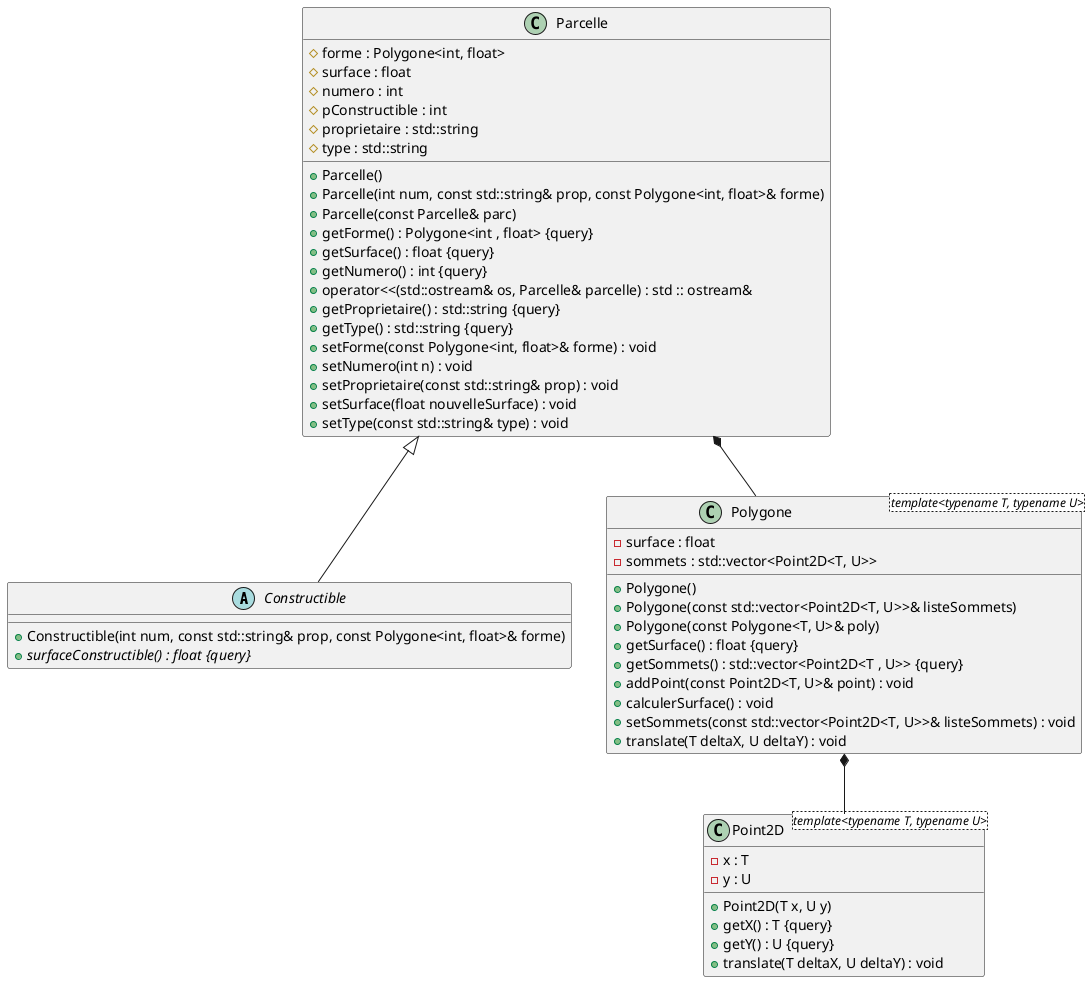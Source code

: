 @startuml





/' Objects '/

abstract class Constructible {
	+Constructible(int num, const std::string& prop, const Polygone<int, float>& forme)
	+{abstract} surfaceConstructible() : float {query}
}


class Parcelle {
	+Parcelle()
	+Parcelle(int num, const std::string& prop, const Polygone<int, float>& forme)
	+Parcelle(const Parcelle& parc)
	+getForme() : Polygone<int , float> {query}
	#forme : Polygone<int, float>
	+getSurface() : float {query}
	#surface : float
	+getNumero() : int {query}
	#numero : int
	#pConstructible : int
	+operator<<(std::ostream& os, Parcelle& parcelle) : std :: ostream&
	+getProprietaire() : std::string {query}
	+getType() : std::string {query}
	#proprietaire : std::string
	#type : std::string
	+setForme(const Polygone<int, float>& forme) : void
	+setNumero(int n) : void
	+setProprietaire(const std::string& prop) : void
	+setSurface(float nouvelleSurface) : void
	+setType(const std::string& type) : void
}


class Point2D <template<typename T, typename U>> {
	+Point2D(T x, U y)
	+getX() : T {query}
	-x : T
	+getY() : U {query}
	-y : U
	+translate(T deltaX, U deltaY) : void
}


class Polygone <template<typename T, typename U>> {
	+Polygone()
	+Polygone(const std::vector<Point2D<T, U>>& listeSommets)
	+Polygone(const Polygone<T, U>& poly)
	+getSurface() : float {query}
	-surface : float
	+getSommets() : std::vector<Point2D<T , U>> {query}
	-sommets : std::vector<Point2D<T, U>>
	+addPoint(const Point2D<T, U>& point) : void
	+calculerSurface() : void
	+setSommets(const std::vector<Point2D<T, U>>& listeSommets) : void
	+translate(T deltaX, U deltaY) : void
}





/' Inheritance relationships '/

.Parcelle <|-- .Constructible





/' Aggregation relationships '/

.Parcelle *-- .Polygone


.Polygone *-- .Point2D






/' Nested objects '/



@enduml
